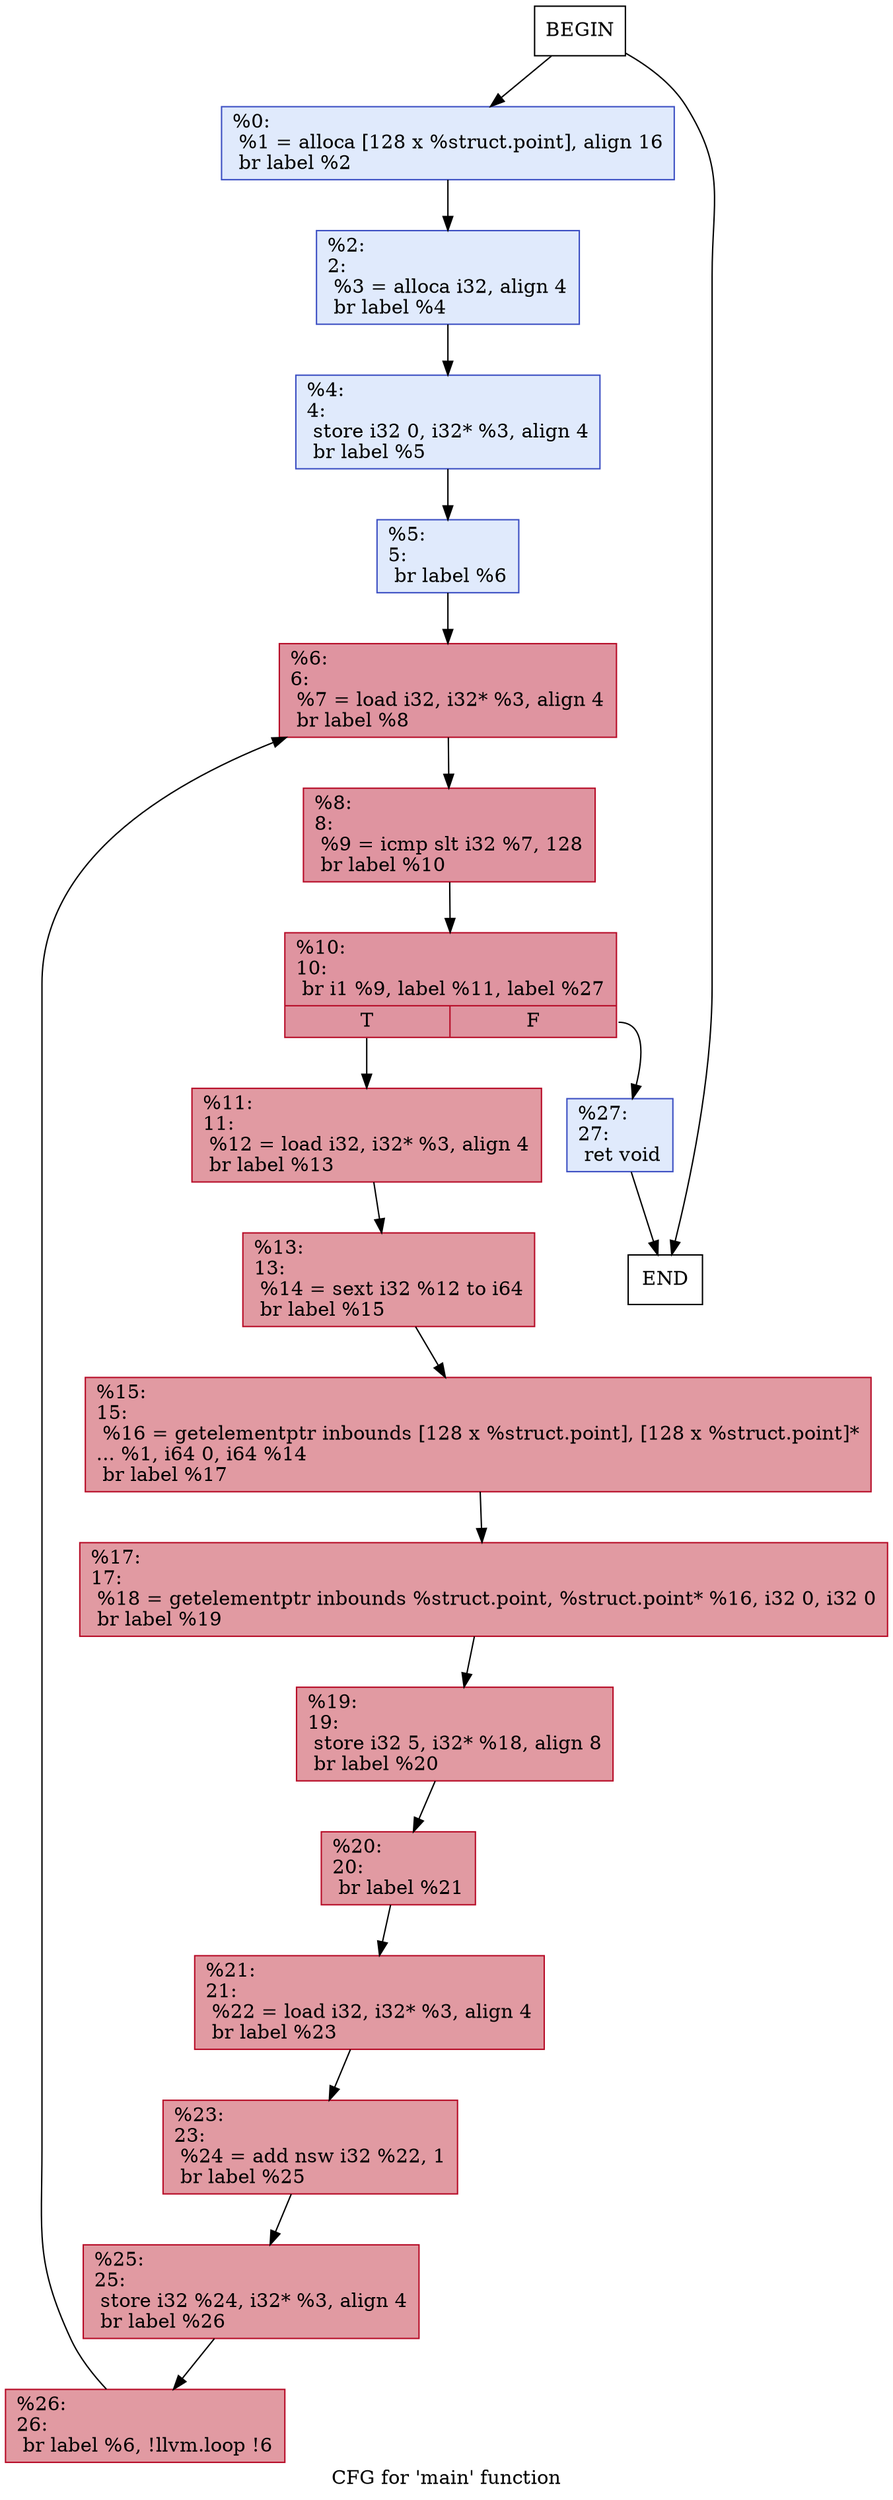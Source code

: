 digraph "CFG for 'main' function" {
	label="CFG for 'main' function";

	Nodebeginmain [shape=record, label="BEGIN"];
	Nodebeginmain -> Node0x231eee0
	Node0x231eee0 [shape=record,color="#3d50c3ff", style=filled, fillcolor="#b9d0f970",label="{%0:\l  %1 = alloca [128 x %struct.point], align 16\l  br label %2\l}"];
	Node0x231eee0 -> Node0x231fc50;
	Node0x231fc50 [shape=record,color="#3d50c3ff", style=filled, fillcolor="#b9d0f970",label="{%2:\l2:                                                \l  %3 = alloca i32, align 4\l  br label %4\l}"];
	Node0x231fc50 -> Node0x231fdb0;
	Node0x231fdb0 [shape=record,color="#3d50c3ff", style=filled, fillcolor="#b9d0f970",label="{%4:\l4:                                                \l  store i32 0, i32* %3, align 4\l  br label %5\l}"];
	Node0x231fdb0 -> Node0x231fec0;
	Node0x231fec0 [shape=record,color="#3d50c3ff", style=filled, fillcolor="#b9d0f970",label="{%5:\l5:                                                \l  br label %6\l}"];
	Node0x231fec0 -> Node0x231ff80;
	Node0x231ff80 [shape=record,color="#b70d28ff", style=filled, fillcolor="#b70d2870",label="{%6:\l6:                                                \l  %7 = load i32, i32* %3, align 4\l  br label %8\l}"];
	Node0x231ff80 -> Node0x23200b0;
	Node0x23200b0 [shape=record,color="#b70d28ff", style=filled, fillcolor="#b70d2870",label="{%8:\l8:                                                \l  %9 = icmp slt i32 %7, 128\l  br label %10\l}"];
	Node0x23200b0 -> Node0x231fe70;
	Node0x231fe70 [shape=record,color="#b70d28ff", style=filled, fillcolor="#b70d2870",label="{%10:\l10:                                               \l  br i1 %9, label %11, label %27\l|{<s0>T|<s1>F}}"];
	Node0x231fe70:s0 -> Node0x2320210;
	Node0x231fe70:s1 -> Node0x2320260;
	Node0x2320210 [shape=record,color="#b70d28ff", style=filled, fillcolor="#bb1b2c70",label="{%11:\l11:                                               \l  %12 = load i32, i32* %3, align 4\l  br label %13\l}"];
	Node0x2320210 -> Node0x2320410;
	Node0x2320410 [shape=record,color="#b70d28ff", style=filled, fillcolor="#bb1b2c70",label="{%13:\l13:                                               \l  %14 = sext i32 %12 to i64\l  br label %15\l}"];
	Node0x2320410 -> Node0x2320540;
	Node0x2320540 [shape=record,color="#b70d28ff", style=filled, fillcolor="#bb1b2c70",label="{%15:\l15:                                               \l  %16 = getelementptr inbounds [128 x %struct.point], [128 x %struct.point]*\l... %1, i64 0, i64 %14\l  br label %17\l}"];
	Node0x2320540 -> Node0x23206f0;
	Node0x23206f0 [shape=record,color="#b70d28ff", style=filled, fillcolor="#bb1b2c70",label="{%17:\l17:                                               \l  %18 = getelementptr inbounds %struct.point, %struct.point* %16, i32 0, i32 0\l  br label %19\l}"];
	Node0x23206f0 -> Node0x2320870;
	Node0x2320870 [shape=record,color="#b70d28ff", style=filled, fillcolor="#bb1b2c70",label="{%19:\l19:                                               \l  store i32 5, i32* %18, align 8\l  br label %20\l}"];
	Node0x2320870 -> Node0x2320960;
	Node0x2320960 [shape=record,color="#b70d28ff", style=filled, fillcolor="#bb1b2c70",label="{%20:\l20:                                               \l  br label %21\l}"];
	Node0x2320960 -> Node0x2320a20;
	Node0x2320a20 [shape=record,color="#b70d28ff", style=filled, fillcolor="#bb1b2c70",label="{%21:\l21:                                               \l  %22 = load i32, i32* %3, align 4\l  br label %23\l}"];
	Node0x2320a20 -> Node0x2320b50;
	Node0x2320b50 [shape=record,color="#b70d28ff", style=filled, fillcolor="#bb1b2c70",label="{%23:\l23:                                               \l  %24 = add nsw i32 %22, 1\l  br label %25\l}"];
	Node0x2320b50 -> Node0x2320c10;
	Node0x2320c10 [shape=record,color="#b70d28ff", style=filled, fillcolor="#bb1b2c70",label="{%25:\l25:                                               \l  store i32 %24, i32* %3, align 4\l  br label %26\l}"];
	Node0x2320c10 -> Node0x2320cd0;
	Node0x2320cd0 [shape=record,color="#b70d28ff", style=filled, fillcolor="#bb1b2c70",label="{%26:\l26:                                               \l  br label %6, !llvm.loop !6\l}"];
	Node0x2320cd0 -> Node0x231ff80;
	Node0x2320260 [shape=record,color="#3d50c3ff", style=filled, fillcolor="#b9d0f970",label="{%27:\l27:                                               \l  ret void\l}"];
	Node0x2320260 -> Nodeendmain;
	Nodeendmain [shape=record, label="END"];
	Nodebeginmain -> Nodeendmain;
}
